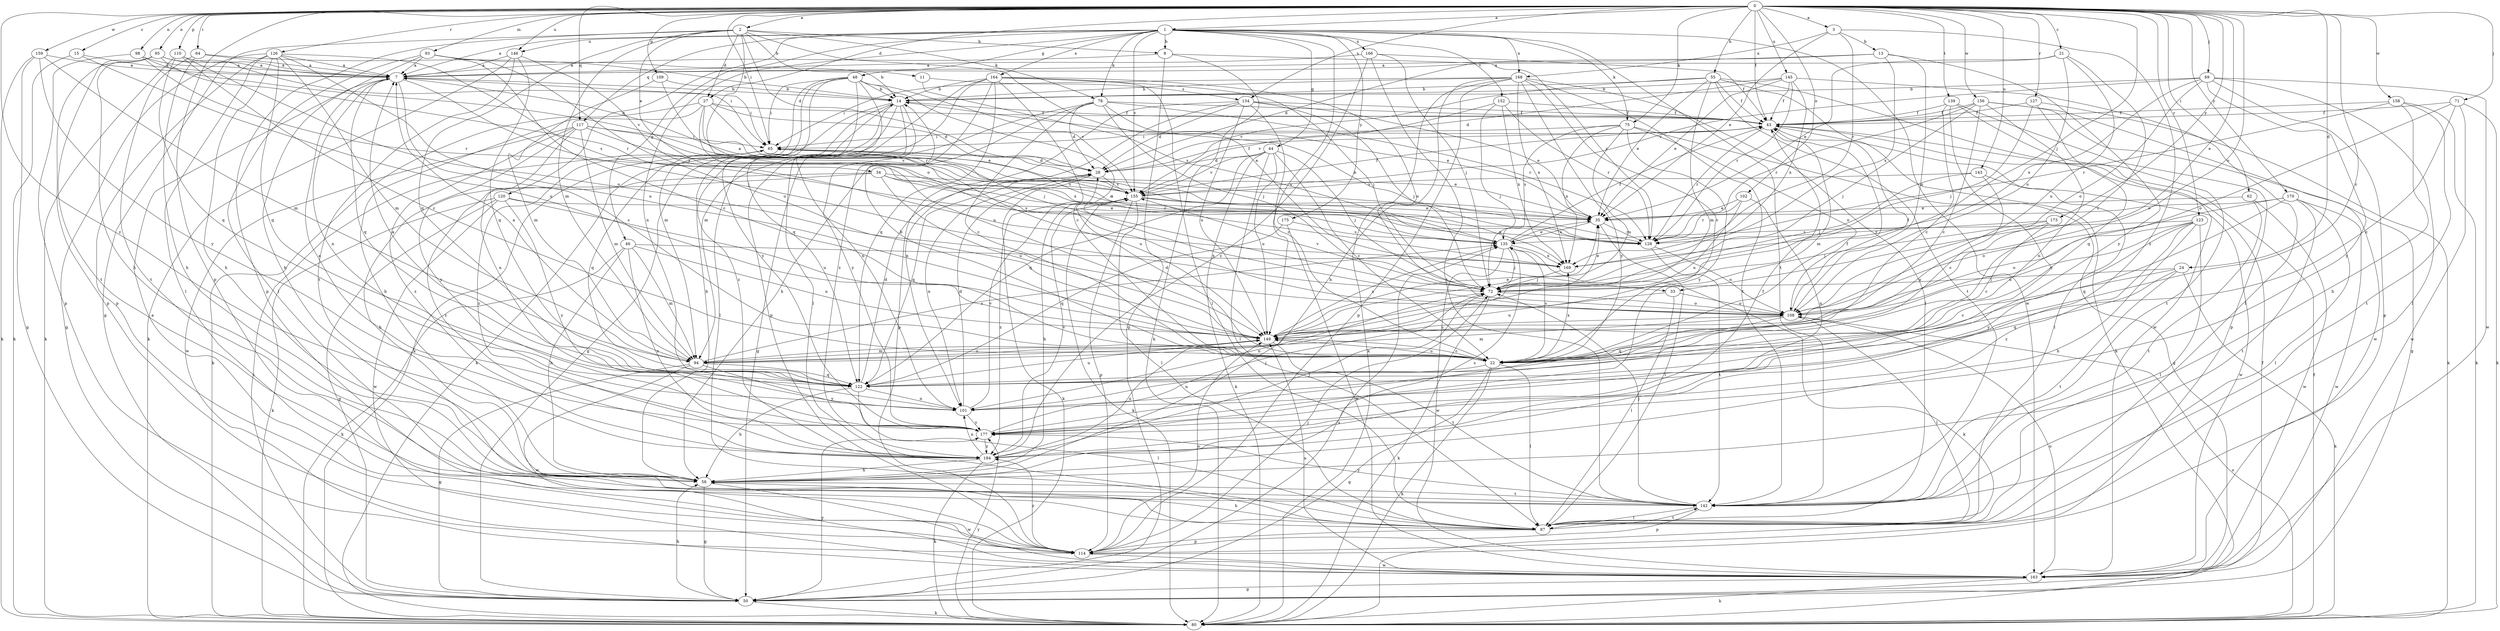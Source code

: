 strict digraph  {
0;
1;
2;
3;
7;
8;
11;
13;
14;
15;
21;
22;
24;
27;
28;
33;
34;
35;
43;
44;
46;
48;
50;
55;
58;
62;
64;
65;
69;
71;
72;
75;
78;
80;
87;
93;
94;
95;
98;
101;
102;
108;
109;
110;
114;
117;
120;
122;
123;
126;
127;
128;
134;
135;
139;
142;
143;
145;
146;
149;
152;
155;
156;
158;
159;
163;
164;
166;
168;
169;
170;
173;
175;
177;
184;
0 -> 1  [label=a];
0 -> 2  [label=a];
0 -> 3  [label=a];
0 -> 15  [label=c];
0 -> 21  [label=c];
0 -> 22  [label=c];
0 -> 24  [label=d];
0 -> 27  [label=d];
0 -> 33  [label=e];
0 -> 43  [label=f];
0 -> 55  [label=h];
0 -> 62  [label=i];
0 -> 64  [label=i];
0 -> 65  [label=i];
0 -> 69  [label=j];
0 -> 71  [label=j];
0 -> 72  [label=j];
0 -> 75  [label=k];
0 -> 93  [label=m];
0 -> 95  [label=n];
0 -> 98  [label=n];
0 -> 102  [label=o];
0 -> 108  [label=o];
0 -> 109  [label=p];
0 -> 110  [label=p];
0 -> 114  [label=p];
0 -> 117  [label=q];
0 -> 123  [label=r];
0 -> 126  [label=r];
0 -> 127  [label=r];
0 -> 134  [label=s];
0 -> 139  [label=t];
0 -> 143  [label=u];
0 -> 145  [label=u];
0 -> 146  [label=u];
0 -> 156  [label=w];
0 -> 158  [label=w];
0 -> 159  [label=w];
0 -> 170  [label=y];
0 -> 173  [label=y];
0 -> 184  [label=z];
1 -> 7  [label=a];
1 -> 8  [label=b];
1 -> 44  [label=g];
1 -> 46  [label=g];
1 -> 48  [label=g];
1 -> 75  [label=k];
1 -> 78  [label=k];
1 -> 101  [label=n];
1 -> 117  [label=q];
1 -> 120  [label=q];
1 -> 142  [label=t];
1 -> 146  [label=u];
1 -> 149  [label=u];
1 -> 152  [label=v];
1 -> 155  [label=v];
1 -> 163  [label=w];
1 -> 164  [label=x];
1 -> 166  [label=x];
1 -> 168  [label=x];
1 -> 175  [label=y];
2 -> 8  [label=b];
2 -> 11  [label=b];
2 -> 27  [label=d];
2 -> 28  [label=d];
2 -> 33  [label=e];
2 -> 34  [label=e];
2 -> 50  [label=g];
2 -> 78  [label=k];
2 -> 94  [label=m];
2 -> 108  [label=o];
2 -> 114  [label=p];
2 -> 122  [label=q];
3 -> 13  [label=b];
3 -> 35  [label=e];
3 -> 128  [label=r];
3 -> 168  [label=x];
3 -> 184  [label=z];
7 -> 14  [label=b];
7 -> 22  [label=c];
7 -> 65  [label=i];
7 -> 72  [label=j];
7 -> 101  [label=n];
7 -> 122  [label=q];
8 -> 7  [label=a];
8 -> 50  [label=g];
8 -> 80  [label=k];
8 -> 128  [label=r];
11 -> 134  [label=s];
11 -> 135  [label=s];
13 -> 7  [label=a];
13 -> 28  [label=d];
13 -> 108  [label=o];
13 -> 169  [label=x];
13 -> 177  [label=y];
14 -> 43  [label=f];
14 -> 50  [label=g];
14 -> 80  [label=k];
14 -> 87  [label=l];
14 -> 101  [label=n];
14 -> 177  [label=y];
14 -> 184  [label=z];
15 -> 7  [label=a];
15 -> 80  [label=k];
15 -> 149  [label=u];
21 -> 7  [label=a];
21 -> 22  [label=c];
21 -> 35  [label=e];
21 -> 108  [label=o];
21 -> 149  [label=u];
22 -> 14  [label=b];
22 -> 28  [label=d];
22 -> 43  [label=f];
22 -> 50  [label=g];
22 -> 80  [label=k];
22 -> 87  [label=l];
22 -> 101  [label=n];
22 -> 135  [label=s];
22 -> 149  [label=u];
22 -> 169  [label=x];
24 -> 22  [label=c];
24 -> 72  [label=j];
24 -> 80  [label=k];
24 -> 122  [label=q];
24 -> 142  [label=t];
27 -> 28  [label=d];
27 -> 35  [label=e];
27 -> 43  [label=f];
27 -> 58  [label=h];
27 -> 72  [label=j];
27 -> 80  [label=k];
27 -> 149  [label=u];
28 -> 43  [label=f];
28 -> 80  [label=k];
28 -> 101  [label=n];
28 -> 122  [label=q];
28 -> 155  [label=v];
33 -> 87  [label=l];
33 -> 108  [label=o];
33 -> 149  [label=u];
34 -> 58  [label=h];
34 -> 128  [label=r];
34 -> 135  [label=s];
34 -> 149  [label=u];
34 -> 155  [label=v];
34 -> 184  [label=z];
35 -> 7  [label=a];
35 -> 87  [label=l];
35 -> 128  [label=r];
35 -> 135  [label=s];
43 -> 65  [label=i];
43 -> 87  [label=l];
43 -> 94  [label=m];
43 -> 128  [label=r];
44 -> 22  [label=c];
44 -> 28  [label=d];
44 -> 72  [label=j];
44 -> 80  [label=k];
44 -> 87  [label=l];
44 -> 122  [label=q];
44 -> 149  [label=u];
44 -> 155  [label=v];
46 -> 58  [label=h];
46 -> 80  [label=k];
46 -> 94  [label=m];
46 -> 149  [label=u];
46 -> 169  [label=x];
46 -> 184  [label=z];
48 -> 14  [label=b];
48 -> 65  [label=i];
48 -> 80  [label=k];
48 -> 87  [label=l];
48 -> 94  [label=m];
48 -> 108  [label=o];
48 -> 122  [label=q];
48 -> 155  [label=v];
48 -> 177  [label=y];
50 -> 43  [label=f];
50 -> 58  [label=h];
50 -> 65  [label=i];
50 -> 80  [label=k];
50 -> 135  [label=s];
50 -> 177  [label=y];
55 -> 14  [label=b];
55 -> 35  [label=e];
55 -> 43  [label=f];
55 -> 80  [label=k];
55 -> 94  [label=m];
55 -> 142  [label=t];
55 -> 155  [label=v];
55 -> 163  [label=w];
58 -> 14  [label=b];
58 -> 50  [label=g];
58 -> 135  [label=s];
58 -> 142  [label=t];
58 -> 163  [label=w];
62 -> 35  [label=e];
62 -> 142  [label=t];
62 -> 163  [label=w];
64 -> 7  [label=a];
64 -> 14  [label=b];
64 -> 58  [label=h];
64 -> 142  [label=t];
65 -> 28  [label=d];
65 -> 35  [label=e];
65 -> 122  [label=q];
65 -> 149  [label=u];
65 -> 184  [label=z];
69 -> 14  [label=b];
69 -> 87  [label=l];
69 -> 108  [label=o];
69 -> 114  [label=p];
69 -> 155  [label=v];
69 -> 163  [label=w];
69 -> 169  [label=x];
69 -> 177  [label=y];
71 -> 22  [label=c];
71 -> 43  [label=f];
71 -> 80  [label=k];
71 -> 108  [label=o];
71 -> 163  [label=w];
72 -> 35  [label=e];
72 -> 80  [label=k];
72 -> 101  [label=n];
72 -> 108  [label=o];
72 -> 155  [label=v];
75 -> 50  [label=g];
75 -> 65  [label=i];
75 -> 108  [label=o];
75 -> 135  [label=s];
75 -> 149  [label=u];
75 -> 169  [label=x];
75 -> 177  [label=y];
78 -> 22  [label=c];
78 -> 28  [label=d];
78 -> 35  [label=e];
78 -> 43  [label=f];
78 -> 50  [label=g];
78 -> 58  [label=h];
78 -> 72  [label=j];
78 -> 128  [label=r];
80 -> 43  [label=f];
80 -> 108  [label=o];
80 -> 177  [label=y];
87 -> 58  [label=h];
87 -> 114  [label=p];
87 -> 142  [label=t];
93 -> 7  [label=a];
93 -> 14  [label=b];
93 -> 22  [label=c];
93 -> 58  [label=h];
93 -> 87  [label=l];
93 -> 149  [label=u];
94 -> 7  [label=a];
94 -> 50  [label=g];
94 -> 122  [label=q];
94 -> 135  [label=s];
94 -> 149  [label=u];
94 -> 163  [label=w];
94 -> 177  [label=y];
95 -> 7  [label=a];
95 -> 58  [label=h];
95 -> 65  [label=i];
95 -> 114  [label=p];
95 -> 128  [label=r];
95 -> 142  [label=t];
98 -> 7  [label=a];
98 -> 114  [label=p];
98 -> 128  [label=r];
98 -> 155  [label=v];
101 -> 28  [label=d];
101 -> 155  [label=v];
101 -> 177  [label=y];
102 -> 35  [label=e];
102 -> 101  [label=n];
102 -> 128  [label=r];
102 -> 149  [label=u];
108 -> 43  [label=f];
108 -> 87  [label=l];
108 -> 94  [label=m];
108 -> 122  [label=q];
108 -> 149  [label=u];
109 -> 14  [label=b];
109 -> 94  [label=m];
109 -> 128  [label=r];
110 -> 7  [label=a];
110 -> 22  [label=c];
110 -> 80  [label=k];
110 -> 108  [label=o];
110 -> 122  [label=q];
114 -> 7  [label=a];
114 -> 72  [label=j];
114 -> 149  [label=u];
114 -> 163  [label=w];
114 -> 184  [label=z];
117 -> 65  [label=i];
117 -> 94  [label=m];
117 -> 101  [label=n];
117 -> 155  [label=v];
117 -> 163  [label=w];
117 -> 169  [label=x];
117 -> 177  [label=y];
117 -> 184  [label=z];
120 -> 35  [label=e];
120 -> 50  [label=g];
120 -> 80  [label=k];
120 -> 149  [label=u];
120 -> 163  [label=w];
120 -> 177  [label=y];
122 -> 7  [label=a];
122 -> 28  [label=d];
122 -> 58  [label=h];
122 -> 87  [label=l];
122 -> 101  [label=n];
122 -> 149  [label=u];
123 -> 58  [label=h];
123 -> 87  [label=l];
123 -> 108  [label=o];
123 -> 135  [label=s];
123 -> 149  [label=u];
123 -> 177  [label=y];
123 -> 184  [label=z];
126 -> 7  [label=a];
126 -> 50  [label=g];
126 -> 58  [label=h];
126 -> 87  [label=l];
126 -> 94  [label=m];
126 -> 114  [label=p];
126 -> 122  [label=q];
126 -> 135  [label=s];
126 -> 149  [label=u];
127 -> 43  [label=f];
127 -> 72  [label=j];
127 -> 80  [label=k];
127 -> 122  [label=q];
128 -> 14  [label=b];
128 -> 108  [label=o];
128 -> 142  [label=t];
134 -> 22  [label=c];
134 -> 28  [label=d];
134 -> 35  [label=e];
134 -> 43  [label=f];
134 -> 72  [label=j];
134 -> 101  [label=n];
134 -> 114  [label=p];
134 -> 149  [label=u];
135 -> 35  [label=e];
135 -> 43  [label=f];
135 -> 65  [label=i];
135 -> 72  [label=j];
135 -> 80  [label=k];
135 -> 163  [label=w];
135 -> 169  [label=x];
139 -> 22  [label=c];
139 -> 43  [label=f];
139 -> 114  [label=p];
139 -> 142  [label=t];
139 -> 177  [label=y];
142 -> 72  [label=j];
142 -> 87  [label=l];
142 -> 114  [label=p];
142 -> 177  [label=y];
143 -> 22  [label=c];
143 -> 72  [label=j];
143 -> 155  [label=v];
143 -> 163  [label=w];
145 -> 14  [label=b];
145 -> 28  [label=d];
145 -> 35  [label=e];
145 -> 43  [label=f];
145 -> 87  [label=l];
145 -> 128  [label=r];
145 -> 169  [label=x];
146 -> 7  [label=a];
146 -> 80  [label=k];
146 -> 122  [label=q];
146 -> 142  [label=t];
146 -> 169  [label=x];
149 -> 22  [label=c];
149 -> 35  [label=e];
149 -> 94  [label=m];
149 -> 135  [label=s];
149 -> 142  [label=t];
152 -> 43  [label=f];
152 -> 72  [label=j];
152 -> 128  [label=r];
152 -> 155  [label=v];
152 -> 169  [label=x];
155 -> 35  [label=e];
155 -> 43  [label=f];
155 -> 58  [label=h];
155 -> 80  [label=k];
155 -> 87  [label=l];
155 -> 114  [label=p];
155 -> 169  [label=x];
155 -> 184  [label=z];
156 -> 22  [label=c];
156 -> 43  [label=f];
156 -> 50  [label=g];
156 -> 72  [label=j];
156 -> 101  [label=n];
156 -> 128  [label=r];
156 -> 163  [label=w];
158 -> 43  [label=f];
158 -> 58  [label=h];
158 -> 80  [label=k];
158 -> 128  [label=r];
158 -> 142  [label=t];
159 -> 7  [label=a];
159 -> 50  [label=g];
159 -> 80  [label=k];
159 -> 94  [label=m];
159 -> 177  [label=y];
163 -> 50  [label=g];
163 -> 80  [label=k];
163 -> 108  [label=o];
163 -> 149  [label=u];
164 -> 14  [label=b];
164 -> 22  [label=c];
164 -> 72  [label=j];
164 -> 87  [label=l];
164 -> 94  [label=m];
164 -> 108  [label=o];
164 -> 114  [label=p];
164 -> 122  [label=q];
164 -> 184  [label=z];
166 -> 7  [label=a];
166 -> 43  [label=f];
166 -> 72  [label=j];
166 -> 142  [label=t];
166 -> 184  [label=z];
168 -> 14  [label=b];
168 -> 22  [label=c];
168 -> 58  [label=h];
168 -> 65  [label=i];
168 -> 80  [label=k];
168 -> 87  [label=l];
168 -> 114  [label=p];
168 -> 142  [label=t];
168 -> 169  [label=x];
168 -> 177  [label=y];
169 -> 72  [label=j];
170 -> 35  [label=e];
170 -> 87  [label=l];
170 -> 108  [label=o];
170 -> 122  [label=q];
170 -> 142  [label=t];
170 -> 163  [label=w];
173 -> 22  [label=c];
173 -> 72  [label=j];
173 -> 128  [label=r];
173 -> 149  [label=u];
175 -> 122  [label=q];
175 -> 135  [label=s];
175 -> 163  [label=w];
177 -> 7  [label=a];
177 -> 72  [label=j];
177 -> 184  [label=z];
184 -> 43  [label=f];
184 -> 58  [label=h];
184 -> 72  [label=j];
184 -> 80  [label=k];
184 -> 101  [label=n];
184 -> 149  [label=u];
184 -> 155  [label=v];
}
